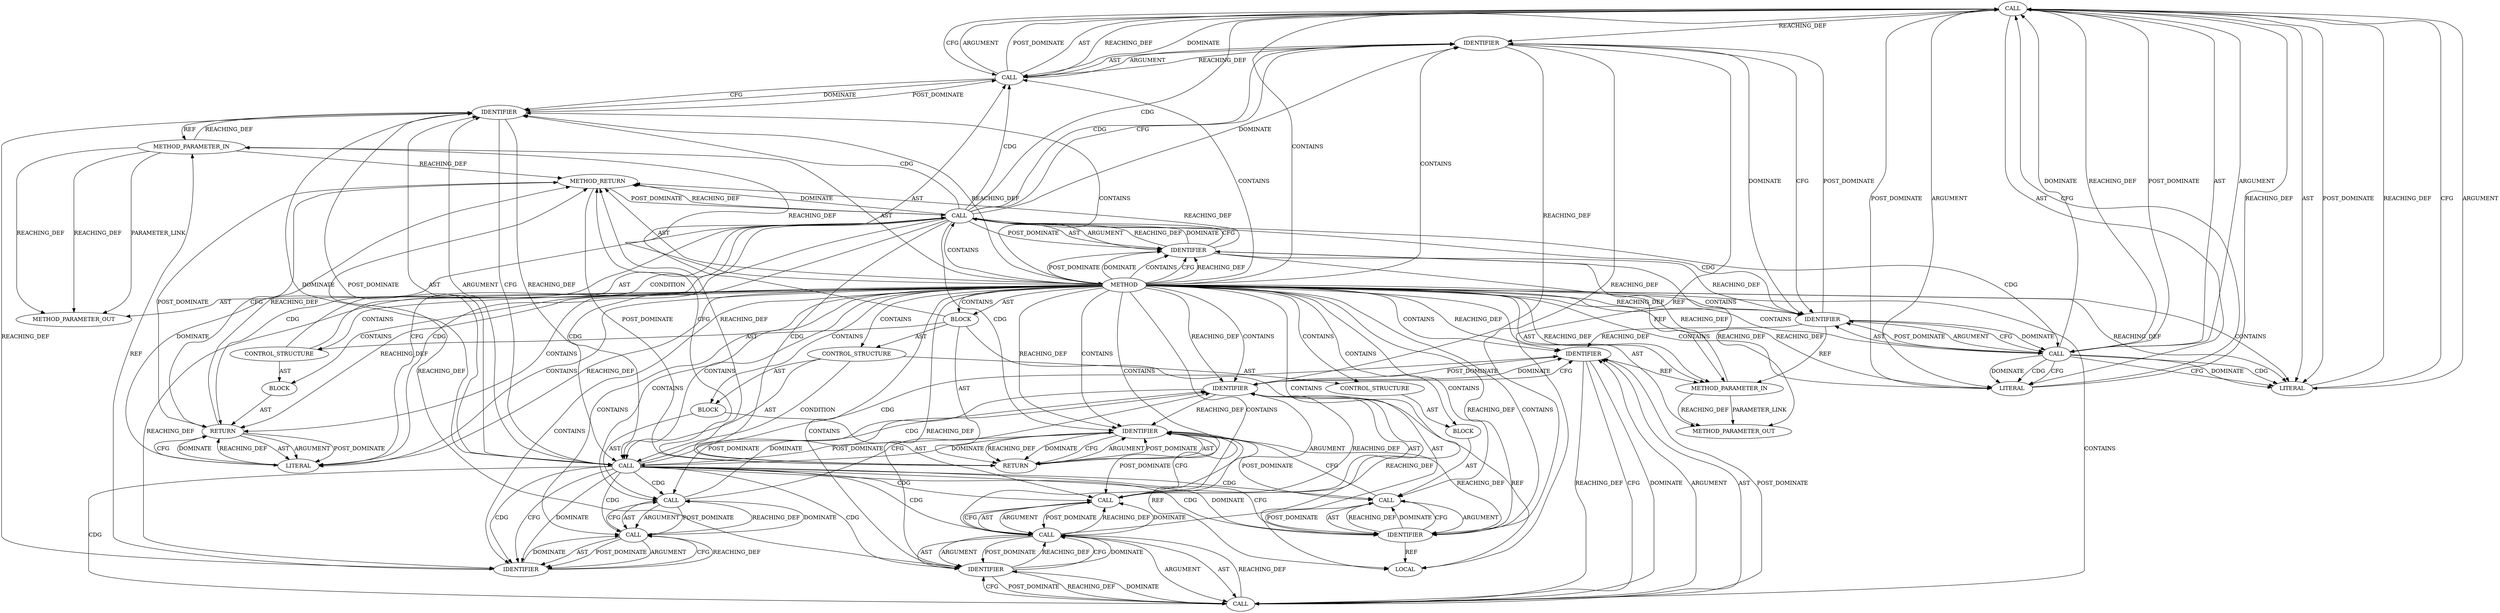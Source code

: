 digraph {
  2909 [label=CALL ORDER=2 ARGUMENT_INDEX=2 CODE="need_padding(buf_len) ? 1 : 0" COLUMN_NUMBER=11 METHOD_FULL_NAME="<operator>.conditional" LINE_NUMBER=885 TYPE_FULL_NAME="<empty>" DISPATCH_TYPE="STATIC_DISPATCH" SIGNATURE="" NAME="<operator>.conditional"]
  2908 [label=IDENTIFIER ORDER=1 ARGUMENT_INDEX=1 CODE="sg_cnt" COLUMN_NUMBER=2 LINE_NUMBER=885 TYPE_FULL_NAME="int" NAME="sg_cnt"]
  2928 [label=BLOCK ORDER=1 ARGUMENT_INDEX=-1 CODE="{
		sg_cnt++;
	}" COLUMN_NUMBER=9 LINE_NUMBER=889 TYPE_FULL_NAME="void"]
  2899 [label=BLOCK ORDER=3 ARGUMENT_INDEX=-1 CODE="{
	int sg_cnt;

	if (!buf_len)
		return 0;

	sg_cnt = need_padding(buf_len) ? 1 : 0;
	if (is_vmalloc_addr(buf)) {
		WARN_ON(offset_in_page(buf));
		sg_cnt += PAGE_ALIGN(buf_len) >> PAGE_SHIFT;
	} else {
		sg_cnt++;
	}

	return sg_cnt;
}" COLUMN_NUMBER=1 LINE_NUMBER=879 TYPE_FULL_NAME="void"]
  2907 [label=CALL ORDER=3 ARGUMENT_INDEX=-1 CODE="sg_cnt = need_padding(buf_len) ? 1 : 0" COLUMN_NUMBER=2 METHOD_FULL_NAME="<operator>.assignment" LINE_NUMBER=885 TYPE_FULL_NAME="<empty>" DISPATCH_TYPE="STATIC_DISPATCH" SIGNATURE="" NAME="<operator>.assignment"]
  2929 [label=CALL ORDER=1 ARGUMENT_INDEX=-1 CODE="sg_cnt++" COLUMN_NUMBER=3 METHOD_FULL_NAME="<operator>.postIncrement" LINE_NUMBER=890 TYPE_FULL_NAME="<empty>" DISPATCH_TYPE="STATIC_DISPATCH" SIGNATURE="" NAME="<operator>.postIncrement"]
  2916 [label=IDENTIFIER ORDER=1 ARGUMENT_INDEX=1 CODE="buf" COLUMN_NUMBER=22 LINE_NUMBER=886 TYPE_FULL_NAME="void*" NAME="buf"]
  2898 [label=METHOD_PARAMETER_IN ORDER=2 CODE="int buf_len" IS_VARIADIC=false COLUMN_NUMBER=35 LINE_NUMBER=878 TYPE_FULL_NAME="int" EVALUATION_STRATEGY="BY_VALUE" INDEX=2 NAME="buf_len"]
  2911 [label=IDENTIFIER ORDER=1 ARGUMENT_INDEX=1 CODE="buf_len" COLUMN_NUMBER=24 LINE_NUMBER=885 TYPE_FULL_NAME="int" NAME="buf_len"]
  2910 [label=CALL ORDER=1 ARGUMENT_INDEX=1 CODE="need_padding(buf_len)" COLUMN_NUMBER=11 METHOD_FULL_NAME="need_padding" LINE_NUMBER=885 TYPE_FULL_NAME="<empty>" DISPATCH_TYPE="STATIC_DISPATCH" SIGNATURE="" NAME="need_padding"]
  2904 [label=BLOCK ORDER=2 ARGUMENT_INDEX=-1 CODE="<empty>" COLUMN_NUMBER=3 LINE_NUMBER=883 TYPE_FULL_NAME="void"]
  2914 [label=CONTROL_STRUCTURE CONTROL_STRUCTURE_TYPE="IF" ORDER=4 PARSER_TYPE_NAME="CASTIfStatement" ARGUMENT_INDEX=-1 CODE="if (is_vmalloc_addr(buf))" COLUMN_NUMBER=2 LINE_NUMBER=886]
  2906 [label=LITERAL ORDER=1 ARGUMENT_INDEX=-1 CODE="0" COLUMN_NUMBER=10 LINE_NUMBER=883 TYPE_FULL_NAME="int"]
  2923 [label=CALL ORDER=2 ARGUMENT_INDEX=2 CODE="PAGE_ALIGN(buf_len) >> PAGE_SHIFT" COLUMN_NUMBER=13 METHOD_FULL_NAME="<operator>.arithmeticShiftRight" LINE_NUMBER=888 TYPE_FULL_NAME="<empty>" DISPATCH_TYPE="STATIC_DISPATCH" SIGNATURE="" NAME="<operator>.arithmeticShiftRight"]
  2917 [label=BLOCK ORDER=2 ARGUMENT_INDEX=-1 CODE="{
		WARN_ON(offset_in_page(buf));
		sg_cnt += PAGE_ALIGN(buf_len) >> PAGE_SHIFT;
	}" COLUMN_NUMBER=28 LINE_NUMBER=886 TYPE_FULL_NAME="void"]
  2932 [label=IDENTIFIER ORDER=1 ARGUMENT_INDEX=-1 CODE="sg_cnt" COLUMN_NUMBER=9 LINE_NUMBER=893 TYPE_FULL_NAME="int" NAME="sg_cnt"]
  2927 [label=CONTROL_STRUCTURE CONTROL_STRUCTURE_TYPE="ELSE" ORDER=3 PARSER_TYPE_NAME="CASTCompoundStatement" ARGUMENT_INDEX=-1 CODE="else" COLUMN_NUMBER=9 LINE_NUMBER=889]
  2913 [label=LITERAL ORDER=3 ARGUMENT_INDEX=3 CODE="0" COLUMN_NUMBER=39 LINE_NUMBER=885 TYPE_FULL_NAME="int"]
  2896 [label=METHOD COLUMN_NUMBER=1 LINE_NUMBER=878 COLUMN_NUMBER_END=1 IS_EXTERNAL=false SIGNATURE="int calc_sg_cnt (void*,int)" NAME="calc_sg_cnt" AST_PARENT_TYPE="TYPE_DECL" AST_PARENT_FULL_NAME="messenger_v2.c:<global>" ORDER=49 CODE="static int calc_sg_cnt(void *buf, int buf_len)
{
	int sg_cnt;

	if (!buf_len)
		return 0;

	sg_cnt = need_padding(buf_len) ? 1 : 0;
	if (is_vmalloc_addr(buf)) {
		WARN_ON(offset_in_page(buf));
		sg_cnt += PAGE_ALIGN(buf_len) >> PAGE_SHIFT;
	} else {
		sg_cnt++;
	}

	return sg_cnt;
}" FULL_NAME="calc_sg_cnt" LINE_NUMBER_END=894 FILENAME="messenger_v2.c"]
  2921 [label=CALL ORDER=2 ARGUMENT_INDEX=-1 CODE="sg_cnt += PAGE_ALIGN(buf_len) >> PAGE_SHIFT" COLUMN_NUMBER=3 METHOD_FULL_NAME="<operator>.assignmentPlus" LINE_NUMBER=888 TYPE_FULL_NAME="<empty>" DISPATCH_TYPE="STATIC_DISPATCH" SIGNATURE="" NAME="<operator>.assignmentPlus"]
  2925 [label=IDENTIFIER ORDER=1 ARGUMENT_INDEX=1 CODE="buf_len" COLUMN_NUMBER=24 LINE_NUMBER=888 TYPE_FULL_NAME="int" NAME="buf_len"]
  2933 [label=METHOD_RETURN ORDER=4 CODE="RET" COLUMN_NUMBER=1 LINE_NUMBER=878 TYPE_FULL_NAME="int" EVALUATION_STRATEGY="BY_VALUE"]
  2930 [label=IDENTIFIER ORDER=1 ARGUMENT_INDEX=1 CODE="sg_cnt" COLUMN_NUMBER=3 LINE_NUMBER=890 TYPE_FULL_NAME="int" NAME="sg_cnt"]
  2902 [label=CALL ORDER=1 ARGUMENT_INDEX=-1 CODE="!buf_len" COLUMN_NUMBER=6 METHOD_FULL_NAME="<operator>.logicalNot" LINE_NUMBER=882 TYPE_FULL_NAME="<empty>" DISPATCH_TYPE="STATIC_DISPATCH" SIGNATURE="" NAME="<operator>.logicalNot"]
  2922 [label=IDENTIFIER ORDER=1 ARGUMENT_INDEX=1 CODE="sg_cnt" COLUMN_NUMBER=3 LINE_NUMBER=888 TYPE_FULL_NAME="int" NAME="sg_cnt"]
  2920 [label=IDENTIFIER ORDER=1 ARGUMENT_INDEX=1 CODE="buf" COLUMN_NUMBER=26 LINE_NUMBER=887 TYPE_FULL_NAME="void*" NAME="buf"]
  2900 [label=LOCAL ORDER=1 CODE="int sg_cnt" COLUMN_NUMBER=6 LINE_NUMBER=880 TYPE_FULL_NAME="int" NAME="sg_cnt"]
  2915 [label=CALL ORDER=1 ARGUMENT_INDEX=-1 CODE="is_vmalloc_addr(buf)" COLUMN_NUMBER=6 METHOD_FULL_NAME="is_vmalloc_addr" LINE_NUMBER=886 TYPE_FULL_NAME="<empty>" DISPATCH_TYPE="STATIC_DISPATCH" SIGNATURE="" NAME="is_vmalloc_addr"]
  2931 [label=RETURN ORDER=5 ARGUMENT_INDEX=-1 CODE="return sg_cnt;" COLUMN_NUMBER=2 LINE_NUMBER=893]
  2897 [label=METHOD_PARAMETER_IN ORDER=1 CODE="void *buf" IS_VARIADIC=false COLUMN_NUMBER=24 LINE_NUMBER=878 TYPE_FULL_NAME="void*" EVALUATION_STRATEGY="BY_VALUE" INDEX=1 NAME="buf"]
  2919 [label=CALL ORDER=1 ARGUMENT_INDEX=1 CODE="offset_in_page(buf)" COLUMN_NUMBER=11 METHOD_FULL_NAME="offset_in_page" LINE_NUMBER=887 TYPE_FULL_NAME="<empty>" DISPATCH_TYPE="STATIC_DISPATCH" SIGNATURE="" NAME="offset_in_page"]
  2918 [label=CALL ORDER=1 ARGUMENT_INDEX=-1 CODE="WARN_ON(offset_in_page(buf))" COLUMN_NUMBER=3 METHOD_FULL_NAME="WARN_ON" LINE_NUMBER=887 TYPE_FULL_NAME="<empty>" DISPATCH_TYPE="STATIC_DISPATCH" SIGNATURE="" NAME="WARN_ON"]
  2924 [label=CALL ORDER=1 ARGUMENT_INDEX=1 CODE="PAGE_ALIGN(buf_len)" COLUMN_NUMBER=13 METHOD_FULL_NAME="PAGE_ALIGN" LINE_NUMBER=888 TYPE_FULL_NAME="<empty>" DISPATCH_TYPE="STATIC_DISPATCH" SIGNATURE="" NAME="PAGE_ALIGN"]
  2901 [label=CONTROL_STRUCTURE CONTROL_STRUCTURE_TYPE="IF" ORDER=2 PARSER_TYPE_NAME="CASTIfStatement" ARGUMENT_INDEX=-1 CODE="if (!buf_len)" COLUMN_NUMBER=2 LINE_NUMBER=882]
  2905 [label=RETURN ORDER=1 ARGUMENT_INDEX=1 CODE="return 0;" COLUMN_NUMBER=3 LINE_NUMBER=883]
  13158 [label=METHOD_PARAMETER_OUT ORDER=1 CODE="void *buf" IS_VARIADIC=false COLUMN_NUMBER=24 LINE_NUMBER=878 TYPE_FULL_NAME="void*" EVALUATION_STRATEGY="BY_VALUE" INDEX=1 NAME="buf"]
  13159 [label=METHOD_PARAMETER_OUT ORDER=2 CODE="int buf_len" IS_VARIADIC=false COLUMN_NUMBER=35 LINE_NUMBER=878 TYPE_FULL_NAME="int" EVALUATION_STRATEGY="BY_VALUE" INDEX=2 NAME="buf_len"]
  2926 [label=IDENTIFIER ORDER=2 ARGUMENT_INDEX=2 CODE="PAGE_SHIFT" COLUMN_NUMBER=36 LINE_NUMBER=888 TYPE_FULL_NAME="ANY" NAME="PAGE_SHIFT"]
  2912 [label=LITERAL ORDER=2 ARGUMENT_INDEX=2 CODE="1" COLUMN_NUMBER=35 LINE_NUMBER=885 TYPE_FULL_NAME="int"]
  2903 [label=IDENTIFIER ORDER=1 ARGUMENT_INDEX=1 CODE="buf_len" COLUMN_NUMBER=7 LINE_NUMBER=882 TYPE_FULL_NAME="int" NAME="buf_len"]
  2896 -> 13158 [label=AST ]
  2909 -> 2912 [label=ARGUMENT ]
  2896 -> 2912 [label=REACHING_DEF VARIABLE=""]
  2915 -> 2929 [label=CDG ]
  2926 -> 2923 [label=REACHING_DEF VARIABLE="PAGE_SHIFT"]
  2902 -> 2915 [label=CDG ]
  2933 -> 2902 [label=POST_DOMINATE ]
  2902 -> 2903 [label=POST_DOMINATE ]
  2912 -> 2909 [label=REACHING_DEF VARIABLE="1"]
  2897 -> 13158 [label=REACHING_DEF VARIABLE="buf"]
  2897 -> 13158 [label=REACHING_DEF VARIABLE="buf"]
  2915 -> 2920 [label=CDG ]
  2923 -> 2926 [label=AST ]
  2916 -> 2897 [label=REF ]
  2896 -> 2907 [label=CONTAINS ]
  2921 -> 2923 [label=AST ]
  2896 -> 2906 [label=CONTAINS ]
  2908 -> 2911 [label=DOMINATE ]
  2924 -> 2926 [label=DOMINATE ]
  2896 -> 2901 [label=CONTAINS ]
  2908 -> 2900 [label=REF ]
  2932 -> 2931 [label=REACHING_DEF VARIABLE="sg_cnt"]
  2896 -> 2897 [label=AST ]
  2907 -> 2916 [label=CFG ]
  2905 -> 2906 [label=AST ]
  2916 -> 2915 [label=CFG ]
  2899 -> 2900 [label=AST ]
  2896 -> 2922 [label=CONTAINS ]
  2923 -> 2922 [label=REACHING_DEF VARIABLE="PAGE_ALIGN(buf_len) >> PAGE_SHIFT"]
  2901 -> 2904 [label=AST ]
  2915 -> 2916 [label=POST_DOMINATE ]
  2928 -> 2929 [label=AST ]
  2896 -> 2927 [label=CONTAINS ]
  2933 -> 2905 [label=POST_DOMINATE ]
  2896 -> 2899 [label=CONTAINS ]
  2925 -> 2924 [label=REACHING_DEF VARIABLE="buf_len"]
  2918 -> 2919 [label=AST ]
  2929 -> 2930 [label=ARGUMENT ]
  2896 -> 2925 [label=REACHING_DEF VARIABLE=""]
  2898 -> 13159 [label=PARAMETER_LINK ]
  2910 -> 2913 [label=CFG ]
  2911 -> 2910 [label=CFG ]
  2896 -> 2920 [label=REACHING_DEF VARIABLE=""]
  2907 -> 2908 [label=AST ]
  2909 -> 2913 [label=POST_DOMINATE ]
  2902 -> 2907 [label=CDG ]
  2918 -> 2922 [label=DOMINATE ]
  2932 -> 2900 [label=REF ]
  2905 -> 2933 [label=CFG ]
  2896 -> 2906 [label=REACHING_DEF VARIABLE=""]
  2914 -> 2915 [label=AST ]
  2931 -> 2933 [label=CFG ]
  2910 -> 2912 [label=CDG ]
  2925 -> 2922 [label=POST_DOMINATE ]
  2902 -> 2908 [label=CDG ]
  2919 -> 2918 [label=REACHING_DEF VARIABLE="offset_in_page(buf)"]
  2907 -> 2916 [label=DOMINATE ]
  2909 -> 2907 [label=REACHING_DEF VARIABLE="need_padding(buf_len) ? 1 : 0"]
  2898 -> 2903 [label=REACHING_DEF VARIABLE="buf_len"]
  2909 -> 2912 [label=AST ]
  2909 -> 2908 [label=REACHING_DEF VARIABLE="need_padding(buf_len) ? 1 : 0"]
  2911 -> 2908 [label=POST_DOMINATE ]
  2920 -> 2919 [label=CFG ]
  2926 -> 2923 [label=CFG ]
  2896 -> 2926 [label=REACHING_DEF VARIABLE=""]
  2915 -> 2918 [label=CDG ]
  2896 -> 2899 [label=AST ]
  2899 -> 2907 [label=AST ]
  2909 -> 2910 [label=POST_DOMINATE ]
  2906 -> 2905 [label=CFG ]
  2896 -> 2914 [label=CONTAINS ]
  2923 -> 2921 [label=REACHING_DEF VARIABLE="PAGE_ALIGN(buf_len) >> PAGE_SHIFT"]
  2926 -> 2924 [label=POST_DOMINATE ]
  2896 -> 2898 [label=AST ]
  2910 -> 2912 [label=CFG ]
  2901 -> 2902 [label=CONDITION ]
  2929 -> 2930 [label=POST_DOMINATE ]
  2915 -> 2920 [label=CFG ]
  2897 -> 2933 [label=REACHING_DEF VARIABLE="buf"]
  2907 -> 2909 [label=ARGUMENT ]
  2929 -> 2930 [label=AST ]
  2896 -> 2918 [label=CONTAINS ]
  2909 -> 2913 [label=ARGUMENT ]
  2908 -> 2930 [label=REACHING_DEF VARIABLE="sg_cnt"]
  2909 -> 2910 [label=AST ]
  2896 -> 2926 [label=CONTAINS ]
  2924 -> 2925 [label=ARGUMENT ]
  2902 -> 2911 [label=CDG ]
  2902 -> 2931 [label=CDG ]
  2896 -> 2908 [label=CONTAINS ]
  2906 -> 2905 [label=DOMINATE ]
  2929 -> 2932 [label=CFG ]
  2922 -> 2918 [label=POST_DOMINATE ]
  2909 -> 2910 [label=ARGUMENT ]
  2932 -> 2931 [label=DOMINATE ]
  2923 -> 2921 [label=DOMINATE ]
  2919 -> 2920 [label=AST ]
  2923 -> 2924 [label=AST ]
  2919 -> 2918 [label=DOMINATE ]
  2902 -> 2903 [label=AST ]
  2918 -> 2919 [label=POST_DOMINATE ]
  2908 -> 2911 [label=CFG ]
  2915 -> 2919 [label=CDG ]
  2920 -> 2919 [label=REACHING_DEF VARIABLE="buf"]
  2921 -> 2922 [label=AST ]
  2921 -> 2932 [label=CFG ]
  2907 -> 2909 [label=POST_DOMINATE ]
  2896 -> 2911 [label=CONTAINS ]
  2896 -> 2903 [label=DOMINATE ]
  2902 -> 2932 [label=CDG ]
  2931 -> 2932 [label=ARGUMENT ]
  2931 -> 2932 [label=POST_DOMINATE ]
  2897 -> 13158 [label=PARAMETER_LINK ]
  2896 -> 2920 [label=CONTAINS ]
  2896 -> 2903 [label=CONTAINS ]
  2903 -> 13159 [label=REACHING_DEF VARIABLE="buf_len"]
  2931 -> 2932 [label=AST ]
  2915 -> 2916 [label=AST ]
  2918 -> 2919 [label=ARGUMENT ]
  2927 -> 2928 [label=AST ]
  2896 -> 2931 [label=CONTAINS ]
  2896 -> 2905 [label=REACHING_DEF VARIABLE=""]
  2896 -> 2911 [label=REACHING_DEF VARIABLE=""]
  2915 -> 2926 [label=CDG ]
  2896 -> 2923 [label=CONTAINS ]
  2896 -> 2921 [label=CONTAINS ]
  2931 -> 2933 [label=REACHING_DEF VARIABLE="<RET>"]
  2915 -> 2930 [label=CDG ]
  2926 -> 2923 [label=DOMINATE ]
  2902 -> 2908 [label=CFG ]
  2902 -> 2933 [label=REACHING_DEF VARIABLE="!buf_len"]
  2904 -> 2905 [label=AST ]
  2916 -> 2915 [label=REACHING_DEF VARIABLE="buf"]
  2916 -> 2920 [label=REACHING_DEF VARIABLE="buf"]
  2902 -> 2910 [label=CDG ]
  2897 -> 2916 [label=REACHING_DEF VARIABLE="buf"]
  2909 -> 2912 [label=POST_DOMINATE ]
  2896 -> 2913 [label=CONTAINS ]
  2932 -> 2915 [label=POST_DOMINATE ]
  2913 -> 2909 [label=CFG ]
  2896 -> 2903 [label=CFG ]
  2930 -> 2929 [label=REACHING_DEF VARIABLE="sg_cnt"]
  2916 -> 2907 [label=POST_DOMINATE ]
  2916 -> 2915 [label=DOMINATE ]
  2896 -> 2909 [label=CONTAINS ]
  2925 -> 2924 [label=CFG ]
  2926 -> 2933 [label=REACHING_DEF VARIABLE="PAGE_SHIFT"]
  2910 -> 2913 [label=DOMINATE ]
  2915 -> 2916 [label=ARGUMENT ]
  2923 -> 2926 [label=ARGUMENT ]
  2914 -> 2917 [label=AST ]
  2898 -> 13159 [label=REACHING_DEF VARIABLE="buf_len"]
  2910 -> 2909 [label=DOMINATE ]
  2922 -> 2921 [label=REACHING_DEF VARIABLE="sg_cnt"]
  2923 -> 2921 [label=CFG ]
  2896 -> 2933 [label=AST ]
  2924 -> 2923 [label=REACHING_DEF VARIABLE="PAGE_ALIGN(buf_len)"]
  2925 -> 2924 [label=DOMINATE ]
  2921 -> 2923 [label=ARGUMENT ]
  2914 -> 2915 [label=CONDITION ]
  2932 -> 2931 [label=CFG ]
  2918 -> 2922 [label=CFG ]
  2910 -> 2909 [label=REACHING_DEF VARIABLE="need_padding(buf_len)"]
  2907 -> 2909 [label=AST ]
  2923 -> 2926 [label=POST_DOMINATE ]
  2899 -> 2901 [label=AST ]
  2902 -> 2906 [label=CFG ]
  2902 -> 2906 [label=CDG ]
  2930 -> 2900 [label=REF ]
  2902 -> 2908 [label=DOMINATE ]
  2910 -> 2912 [label=DOMINATE ]
  2915 -> 2924 [label=CDG ]
  2920 -> 2919 [label=DOMINATE ]
  2896 -> 2919 [label=CONTAINS ]
  2896 -> 2916 [label=CONTAINS ]
  2914 -> 2927 [label=AST ]
  2915 -> 2923 [label=CDG ]
  2924 -> 2925 [label=AST ]
  2909 -> 2907 [label=DOMINATE ]
  2915 -> 2930 [label=DOMINATE ]
  2924 -> 2925 [label=POST_DOMINATE ]
  2896 -> 2928 [label=CONTAINS ]
  2924 -> 2926 [label=CFG ]
  2903 -> 2902 [label=REACHING_DEF VARIABLE="buf_len"]
  2896 -> 2917 [label=CONTAINS ]
  2915 -> 2922 [label=CDG ]
  2902 -> 2909 [label=CDG ]
  2896 -> 2930 [label=REACHING_DEF VARIABLE=""]
  2902 -> 2906 [label=DOMINATE ]
  2909 -> 2913 [label=AST ]
  2932 -> 2929 [label=POST_DOMINATE ]
  2896 -> 2904 [label=CONTAINS ]
  2915 -> 2932 [label=DOMINATE ]
  2922 -> 2925 [label=DOMINATE ]
  2905 -> 2906 [label=ARGUMENT ]
  2913 -> 2909 [label=REACHING_DEF VARIABLE="0"]
  2896 -> 2902 [label=CONTAINS ]
  2915 -> 2930 [label=CFG ]
  2922 -> 2932 [label=REACHING_DEF VARIABLE="sg_cnt"]
  2930 -> 2929 [label=DOMINATE ]
  2912 -> 2909 [label=CFG ]
  2903 -> 2911 [label=REACHING_DEF VARIABLE="buf_len"]
  2896 -> 2910 [label=CONTAINS ]
  2896 -> 2925 [label=CONTAINS ]
  2896 -> 2903 [label=REACHING_DEF VARIABLE=""]
  2915 -> 2920 [label=DOMINATE ]
  2896 -> 2932 [label=REACHING_DEF VARIABLE=""]
  2896 -> 2929 [label=CONTAINS ]
  2903 -> 2933 [label=REACHING_DEF VARIABLE="buf_len"]
  2896 -> 13159 [label=AST ]
  2896 -> 2930 [label=CONTAINS ]
  2896 -> 2922 [label=REACHING_DEF VARIABLE=""]
  2905 -> 2933 [label=REACHING_DEF VARIABLE="<RET>"]
  2921 -> 2922 [label=ARGUMENT ]
  2896 -> 2924 [label=CONTAINS ]
  2930 -> 2932 [label=REACHING_DEF VARIABLE="sg_cnt"]
  2899 -> 2931 [label=AST ]
  2915 -> 2921 [label=CDG ]
  2907 -> 2908 [label=ARGUMENT ]
  2896 -> 2932 [label=CONTAINS ]
  2910 -> 2911 [label=AST ]
  2908 -> 2922 [label=REACHING_DEF VARIABLE="sg_cnt"]
  2930 -> 2929 [label=CFG ]
  2911 -> 2910 [label=DOMINATE ]
  2919 -> 2920 [label=ARGUMENT ]
  2903 -> 2902 [label=DOMINATE ]
  2896 -> 2916 [label=REACHING_DEF VARIABLE=""]
  2896 -> 2905 [label=CONTAINS ]
  2910 -> 2911 [label=POST_DOMINATE ]
  2901 -> 2902 [label=AST ]
  2896 -> 2897 [label=REACHING_DEF VARIABLE=""]
  2910 -> 2913 [label=CDG ]
  2908 -> 2907 [label=REACHING_DEF VARIABLE="sg_cnt"]
  2911 -> 2925 [label=REACHING_DEF VARIABLE="buf_len"]
  2923 -> 2924 [label=ARGUMENT ]
  2915 -> 2925 [label=CDG ]
  2902 -> 2903 [label=ARGUMENT ]
  2922 -> 2900 [label=REF ]
  2919 -> 2918 [label=CFG ]
  2925 -> 2898 [label=REF ]
  2903 -> 2898 [label=REF ]
  2911 -> 2898 [label=REF ]
  2905 -> 2906 [label=POST_DOMINATE ]
  2922 -> 2925 [label=CFG ]
  2921 -> 2923 [label=POST_DOMINATE ]
  2926 -> 2924 [label=REACHING_DEF VARIABLE="PAGE_SHIFT"]
  2919 -> 2920 [label=POST_DOMINATE ]
  2899 -> 2914 [label=AST ]
  2917 -> 2921 [label=AST ]
  2902 -> 2905 [label=CDG ]
  2917 -> 2918 [label=AST ]
  2920 -> 2897 [label=REF ]
  2896 -> 2913 [label=REACHING_DEF VARIABLE=""]
  2932 -> 2921 [label=POST_DOMINATE ]
  2896 -> 2898 [label=REACHING_DEF VARIABLE=""]
  2910 -> 2911 [label=ARGUMENT ]
  2903 -> 2896 [label=POST_DOMINATE ]
  2902 -> 2933 [label=DOMINATE ]
  2906 -> 2905 [label=REACHING_DEF VARIABLE="0"]
  2933 -> 2931 [label=POST_DOMINATE ]
  2902 -> 2916 [label=CDG ]
  2903 -> 2902 [label=CFG ]
  2896 -> 2915 [label=CONTAINS ]
  2909 -> 2907 [label=CFG ]
  2896 -> 2912 [label=CONTAINS ]
}
